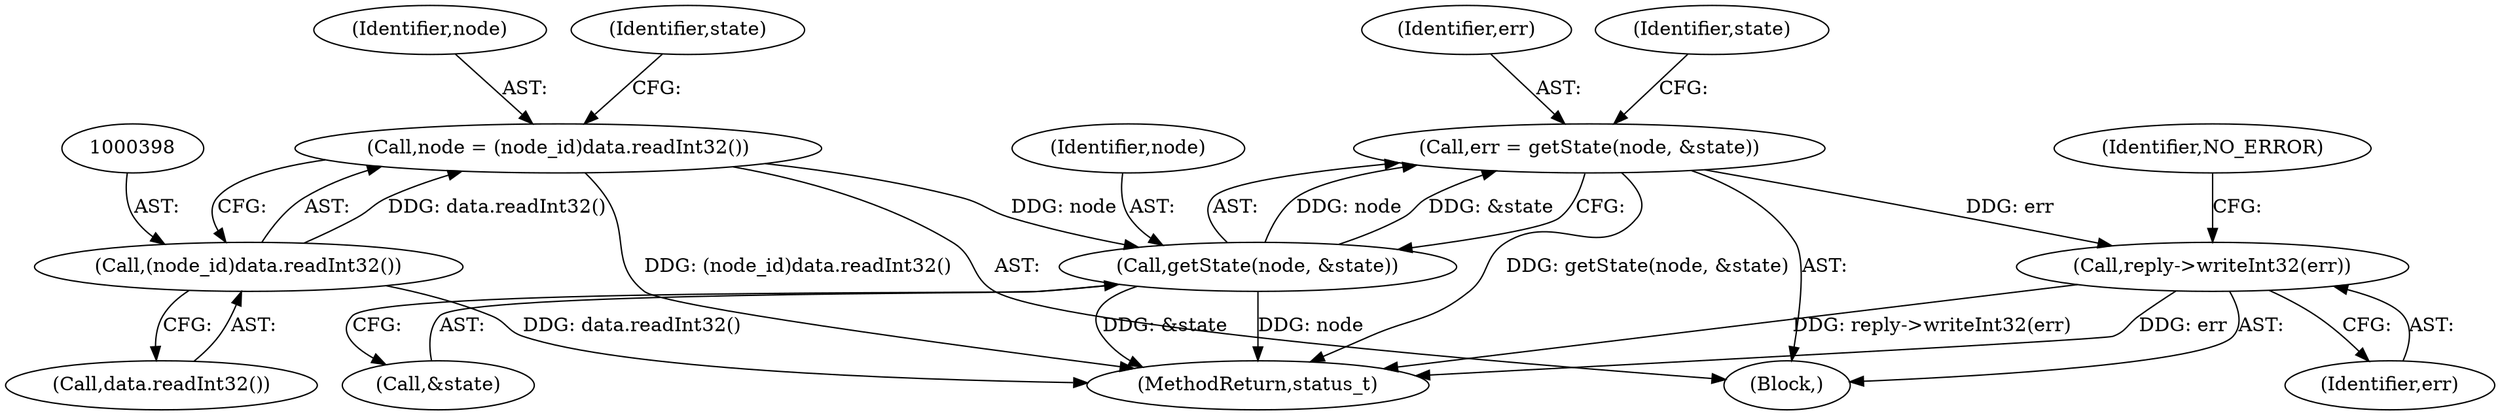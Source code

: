 digraph "0_Android_25be9ac20db51044e1b09ca67906355e4f328d48_0@API" {
"1000413" [label="(Call,reply->writeInt32(err))"];
"1000405" [label="(Call,err = getState(node, &state))"];
"1000407" [label="(Call,getState(node, &state))"];
"1000395" [label="(Call,node = (node_id)data.readInt32())"];
"1000397" [label="(Call,(node_id)data.readInt32())"];
"1000407" [label="(Call,getState(node, &state))"];
"1000413" [label="(Call,reply->writeInt32(err))"];
"1000406" [label="(Identifier,err)"];
"1000416" [label="(Identifier,NO_ERROR)"];
"1000408" [label="(Identifier,node)"];
"1000414" [label="(Identifier,err)"];
"1000412" [label="(Identifier,state)"];
"1000409" [label="(Call,&state)"];
"1001056" [label="(MethodReturn,status_t)"];
"1000405" [label="(Call,err = getState(node, &state))"];
"1000399" [label="(Call,data.readInt32())"];
"1000396" [label="(Identifier,node)"];
"1000395" [label="(Call,node = (node_id)data.readInt32())"];
"1000389" [label="(Block,)"];
"1000402" [label="(Identifier,state)"];
"1000397" [label="(Call,(node_id)data.readInt32())"];
"1000413" -> "1000389"  [label="AST: "];
"1000413" -> "1000414"  [label="CFG: "];
"1000414" -> "1000413"  [label="AST: "];
"1000416" -> "1000413"  [label="CFG: "];
"1000413" -> "1001056"  [label="DDG: err"];
"1000413" -> "1001056"  [label="DDG: reply->writeInt32(err)"];
"1000405" -> "1000413"  [label="DDG: err"];
"1000405" -> "1000389"  [label="AST: "];
"1000405" -> "1000407"  [label="CFG: "];
"1000406" -> "1000405"  [label="AST: "];
"1000407" -> "1000405"  [label="AST: "];
"1000412" -> "1000405"  [label="CFG: "];
"1000405" -> "1001056"  [label="DDG: getState(node, &state)"];
"1000407" -> "1000405"  [label="DDG: node"];
"1000407" -> "1000405"  [label="DDG: &state"];
"1000407" -> "1000409"  [label="CFG: "];
"1000408" -> "1000407"  [label="AST: "];
"1000409" -> "1000407"  [label="AST: "];
"1000407" -> "1001056"  [label="DDG: &state"];
"1000407" -> "1001056"  [label="DDG: node"];
"1000395" -> "1000407"  [label="DDG: node"];
"1000395" -> "1000389"  [label="AST: "];
"1000395" -> "1000397"  [label="CFG: "];
"1000396" -> "1000395"  [label="AST: "];
"1000397" -> "1000395"  [label="AST: "];
"1000402" -> "1000395"  [label="CFG: "];
"1000395" -> "1001056"  [label="DDG: (node_id)data.readInt32()"];
"1000397" -> "1000395"  [label="DDG: data.readInt32()"];
"1000397" -> "1000399"  [label="CFG: "];
"1000398" -> "1000397"  [label="AST: "];
"1000399" -> "1000397"  [label="AST: "];
"1000397" -> "1001056"  [label="DDG: data.readInt32()"];
}
